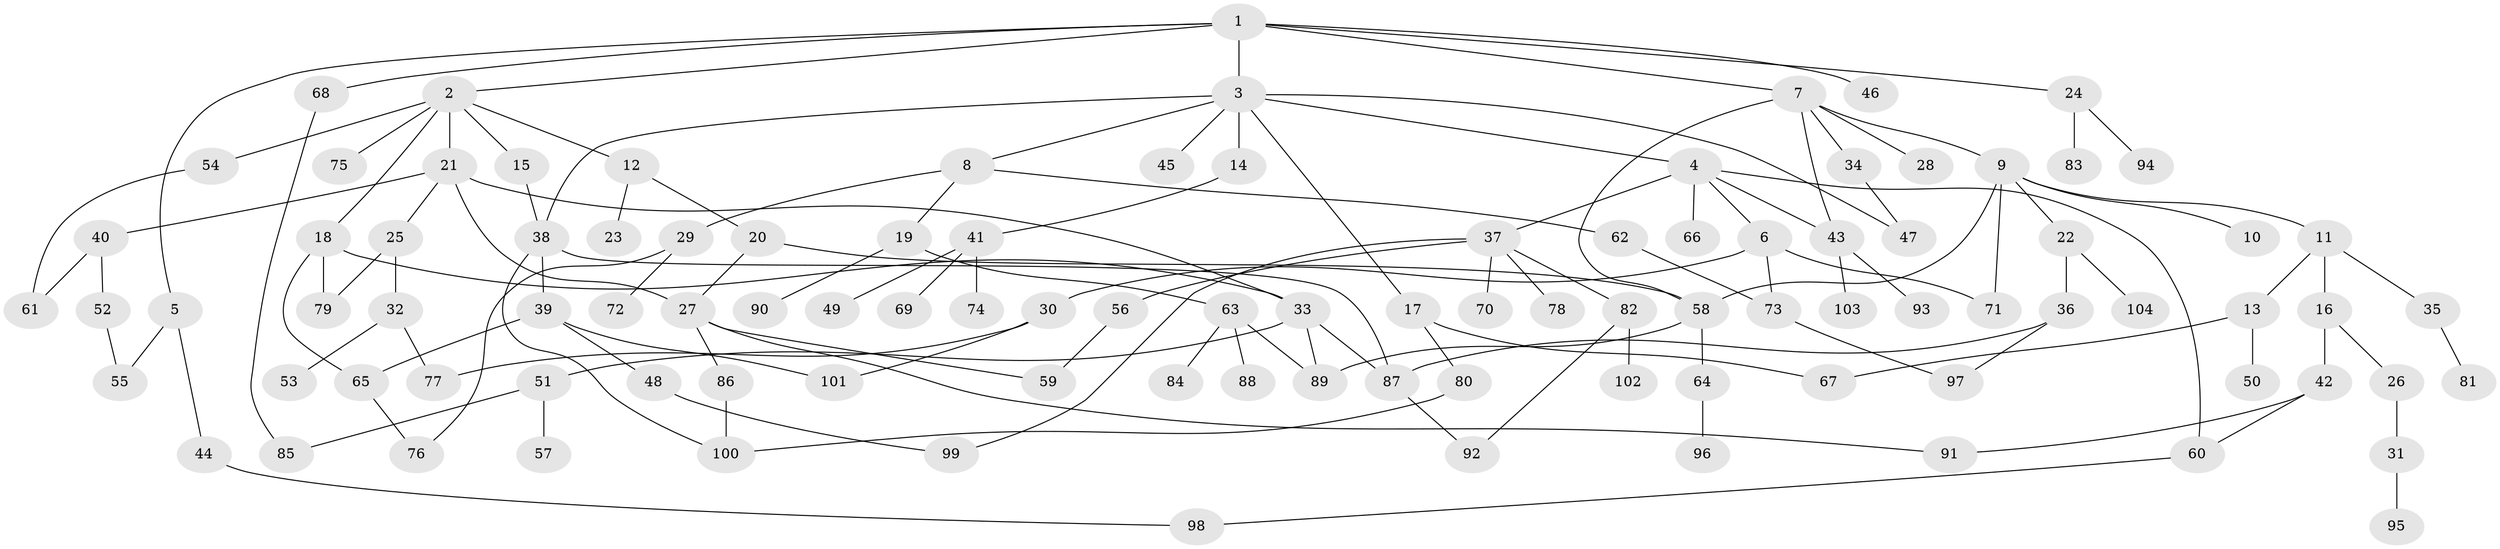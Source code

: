// Generated by graph-tools (version 1.1) at 2025/49/03/09/25 03:49:21]
// undirected, 104 vertices, 134 edges
graph export_dot {
graph [start="1"]
  node [color=gray90,style=filled];
  1;
  2;
  3;
  4;
  5;
  6;
  7;
  8;
  9;
  10;
  11;
  12;
  13;
  14;
  15;
  16;
  17;
  18;
  19;
  20;
  21;
  22;
  23;
  24;
  25;
  26;
  27;
  28;
  29;
  30;
  31;
  32;
  33;
  34;
  35;
  36;
  37;
  38;
  39;
  40;
  41;
  42;
  43;
  44;
  45;
  46;
  47;
  48;
  49;
  50;
  51;
  52;
  53;
  54;
  55;
  56;
  57;
  58;
  59;
  60;
  61;
  62;
  63;
  64;
  65;
  66;
  67;
  68;
  69;
  70;
  71;
  72;
  73;
  74;
  75;
  76;
  77;
  78;
  79;
  80;
  81;
  82;
  83;
  84;
  85;
  86;
  87;
  88;
  89;
  90;
  91;
  92;
  93;
  94;
  95;
  96;
  97;
  98;
  99;
  100;
  101;
  102;
  103;
  104;
  1 -- 2;
  1 -- 3;
  1 -- 5;
  1 -- 7;
  1 -- 24;
  1 -- 46;
  1 -- 68;
  2 -- 12;
  2 -- 15;
  2 -- 18;
  2 -- 21;
  2 -- 54;
  2 -- 75;
  3 -- 4;
  3 -- 8;
  3 -- 14;
  3 -- 17;
  3 -- 38;
  3 -- 45;
  3 -- 47;
  4 -- 6;
  4 -- 37;
  4 -- 43;
  4 -- 60;
  4 -- 66;
  5 -- 44;
  5 -- 55;
  6 -- 30;
  6 -- 71;
  6 -- 73;
  7 -- 9;
  7 -- 28;
  7 -- 34;
  7 -- 58;
  7 -- 43;
  8 -- 19;
  8 -- 29;
  8 -- 62;
  9 -- 10;
  9 -- 11;
  9 -- 22;
  9 -- 71;
  9 -- 58;
  11 -- 13;
  11 -- 16;
  11 -- 35;
  12 -- 20;
  12 -- 23;
  13 -- 50;
  13 -- 67;
  14 -- 41;
  15 -- 38;
  16 -- 26;
  16 -- 42;
  17 -- 67;
  17 -- 80;
  18 -- 33;
  18 -- 65;
  18 -- 79;
  19 -- 63;
  19 -- 90;
  20 -- 27;
  20 -- 58;
  21 -- 25;
  21 -- 33;
  21 -- 40;
  21 -- 27;
  22 -- 36;
  22 -- 104;
  24 -- 83;
  24 -- 94;
  25 -- 32;
  25 -- 79;
  26 -- 31;
  27 -- 59;
  27 -- 86;
  27 -- 91;
  29 -- 72;
  29 -- 76;
  30 -- 77;
  30 -- 101;
  31 -- 95;
  32 -- 53;
  32 -- 77;
  33 -- 51;
  33 -- 89;
  33 -- 87;
  34 -- 47;
  35 -- 81;
  36 -- 97;
  36 -- 87;
  37 -- 56;
  37 -- 70;
  37 -- 78;
  37 -- 82;
  37 -- 99;
  38 -- 39;
  38 -- 87;
  38 -- 100;
  39 -- 48;
  39 -- 65;
  39 -- 101;
  40 -- 52;
  40 -- 61;
  41 -- 49;
  41 -- 69;
  41 -- 74;
  42 -- 60;
  42 -- 91;
  43 -- 93;
  43 -- 103;
  44 -- 98;
  48 -- 99;
  51 -- 57;
  51 -- 85;
  52 -- 55;
  54 -- 61;
  56 -- 59;
  58 -- 64;
  58 -- 89;
  60 -- 98;
  62 -- 73;
  63 -- 84;
  63 -- 88;
  63 -- 89;
  64 -- 96;
  65 -- 76;
  68 -- 85;
  73 -- 97;
  80 -- 100;
  82 -- 92;
  82 -- 102;
  86 -- 100;
  87 -- 92;
}

